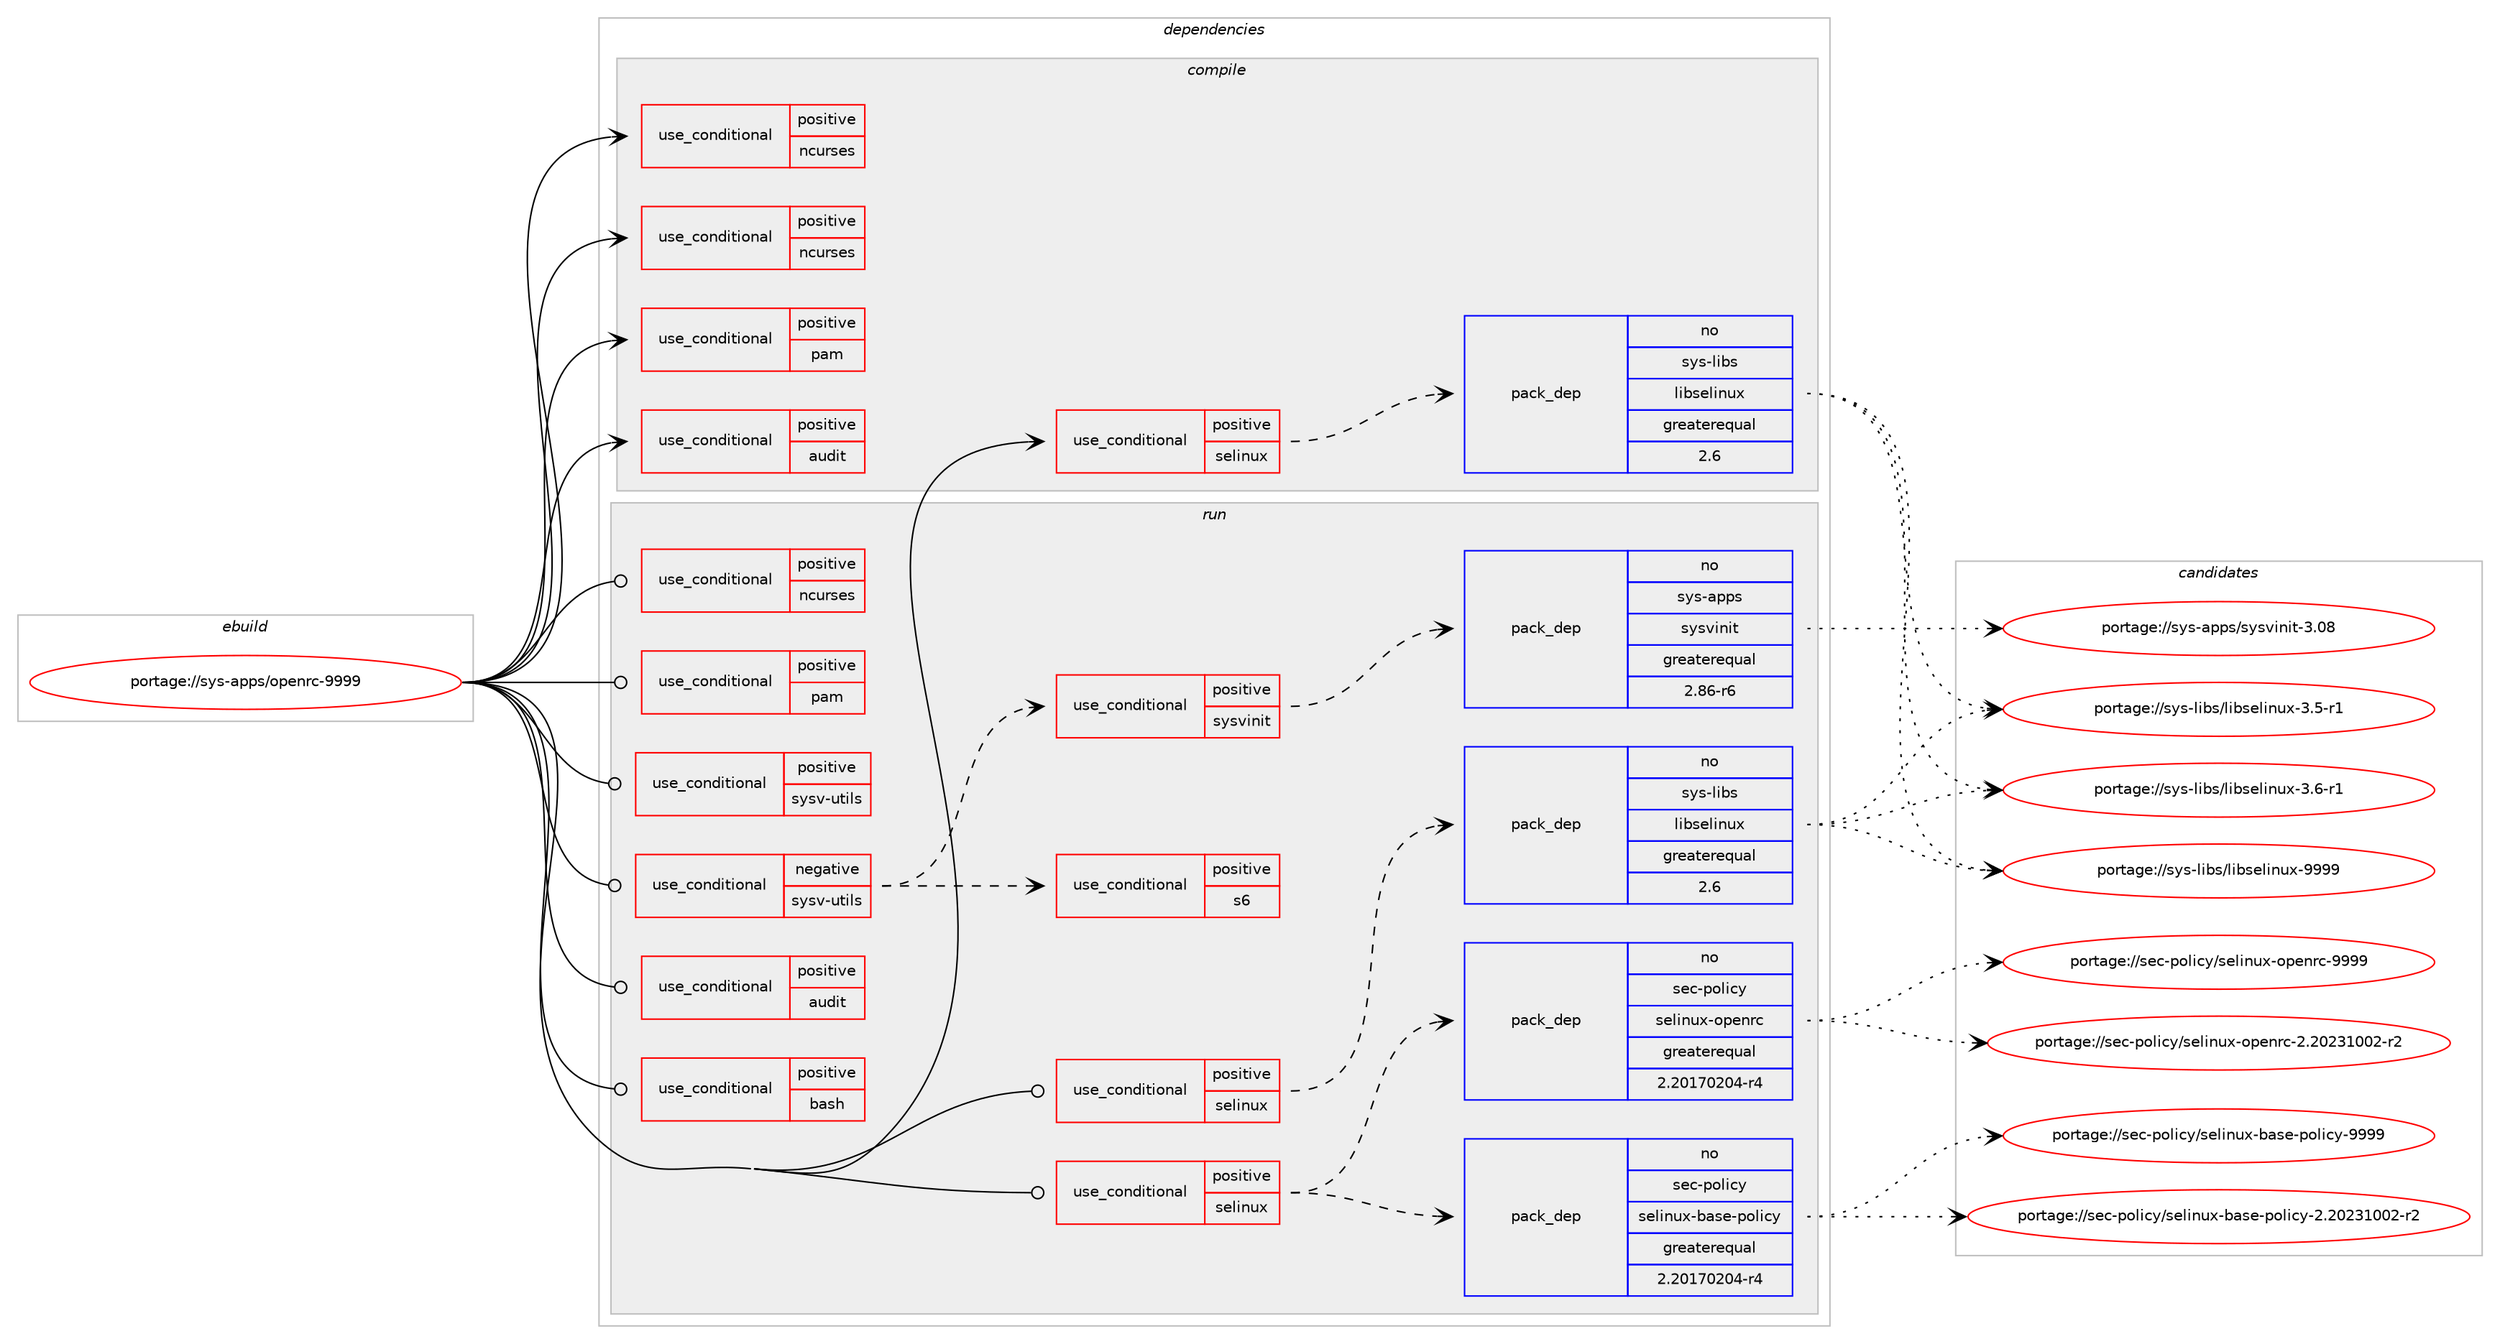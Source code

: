 digraph prolog {

# *************
# Graph options
# *************

newrank=true;
concentrate=true;
compound=true;
graph [rankdir=LR,fontname=Helvetica,fontsize=10,ranksep=1.5];#, ranksep=2.5, nodesep=0.2];
edge  [arrowhead=vee];
node  [fontname=Helvetica,fontsize=10];

# **********
# The ebuild
# **********

subgraph cluster_leftcol {
color=gray;
rank=same;
label=<<i>ebuild</i>>;
id [label="portage://sys-apps/openrc-9999", color=red, width=4, href="../sys-apps/openrc-9999.svg"];
}

# ****************
# The dependencies
# ****************

subgraph cluster_midcol {
color=gray;
label=<<i>dependencies</i>>;
subgraph cluster_compile {
fillcolor="#eeeeee";
style=filled;
label=<<i>compile</i>>;
subgraph cond10950 {
dependency15689 [label=<<TABLE BORDER="0" CELLBORDER="1" CELLSPACING="0" CELLPADDING="4"><TR><TD ROWSPAN="3" CELLPADDING="10">use_conditional</TD></TR><TR><TD>positive</TD></TR><TR><TD>audit</TD></TR></TABLE>>, shape=none, color=red];
# *** BEGIN UNKNOWN DEPENDENCY TYPE (TODO) ***
# dependency15689 -> package_dependency(portage://sys-apps/openrc-9999,install,no,sys-process,audit,none,[,,],[],[])
# *** END UNKNOWN DEPENDENCY TYPE (TODO) ***

}
id:e -> dependency15689:w [weight=20,style="solid",arrowhead="vee"];
subgraph cond10951 {
dependency15690 [label=<<TABLE BORDER="0" CELLBORDER="1" CELLSPACING="0" CELLPADDING="4"><TR><TD ROWSPAN="3" CELLPADDING="10">use_conditional</TD></TR><TR><TD>positive</TD></TR><TR><TD>ncurses</TD></TR></TABLE>>, shape=none, color=red];
# *** BEGIN UNKNOWN DEPENDENCY TYPE (TODO) ***
# dependency15690 -> package_dependency(portage://sys-apps/openrc-9999,install,no,sys-libs,ncurses,none,[,,],[slot(0),equal],[])
# *** END UNKNOWN DEPENDENCY TYPE (TODO) ***

}
id:e -> dependency15690:w [weight=20,style="solid",arrowhead="vee"];
subgraph cond10952 {
dependency15691 [label=<<TABLE BORDER="0" CELLBORDER="1" CELLSPACING="0" CELLPADDING="4"><TR><TD ROWSPAN="3" CELLPADDING="10">use_conditional</TD></TR><TR><TD>positive</TD></TR><TR><TD>ncurses</TD></TR></TABLE>>, shape=none, color=red];
# *** BEGIN UNKNOWN DEPENDENCY TYPE (TODO) ***
# dependency15691 -> package_dependency(portage://sys-apps/openrc-9999,install,no,virtual,pkgconfig,none,[,,],[],[])
# *** END UNKNOWN DEPENDENCY TYPE (TODO) ***

}
id:e -> dependency15691:w [weight=20,style="solid",arrowhead="vee"];
subgraph cond10953 {
dependency15692 [label=<<TABLE BORDER="0" CELLBORDER="1" CELLSPACING="0" CELLPADDING="4"><TR><TD ROWSPAN="3" CELLPADDING="10">use_conditional</TD></TR><TR><TD>positive</TD></TR><TR><TD>pam</TD></TR></TABLE>>, shape=none, color=red];
# *** BEGIN UNKNOWN DEPENDENCY TYPE (TODO) ***
# dependency15692 -> package_dependency(portage://sys-apps/openrc-9999,install,no,sys-libs,pam,none,[,,],[],[])
# *** END UNKNOWN DEPENDENCY TYPE (TODO) ***

}
id:e -> dependency15692:w [weight=20,style="solid",arrowhead="vee"];
subgraph cond10954 {
dependency15693 [label=<<TABLE BORDER="0" CELLBORDER="1" CELLSPACING="0" CELLPADDING="4"><TR><TD ROWSPAN="3" CELLPADDING="10">use_conditional</TD></TR><TR><TD>positive</TD></TR><TR><TD>selinux</TD></TR></TABLE>>, shape=none, color=red];
# *** BEGIN UNKNOWN DEPENDENCY TYPE (TODO) ***
# dependency15693 -> package_dependency(portage://sys-apps/openrc-9999,install,no,sys-apps,policycoreutils,none,[,,],[],[])
# *** END UNKNOWN DEPENDENCY TYPE (TODO) ***

subgraph pack4588 {
dependency15694 [label=<<TABLE BORDER="0" CELLBORDER="1" CELLSPACING="0" CELLPADDING="4" WIDTH="220"><TR><TD ROWSPAN="6" CELLPADDING="30">pack_dep</TD></TR><TR><TD WIDTH="110">no</TD></TR><TR><TD>sys-libs</TD></TR><TR><TD>libselinux</TD></TR><TR><TD>greaterequal</TD></TR><TR><TD>2.6</TD></TR></TABLE>>, shape=none, color=blue];
}
dependency15693:e -> dependency15694:w [weight=20,style="dashed",arrowhead="vee"];
}
id:e -> dependency15693:w [weight=20,style="solid",arrowhead="vee"];
# *** BEGIN UNKNOWN DEPENDENCY TYPE (TODO) ***
# id -> package_dependency(portage://sys-apps/openrc-9999,install,no,sys-process,psmisc,none,[,,],[],[])
# *** END UNKNOWN DEPENDENCY TYPE (TODO) ***

# *** BEGIN UNKNOWN DEPENDENCY TYPE (TODO) ***
# id -> package_dependency(portage://sys-apps/openrc-9999,install,no,virtual,os-headers,none,[,,],[],[])
# *** END UNKNOWN DEPENDENCY TYPE (TODO) ***

}
subgraph cluster_compileandrun {
fillcolor="#eeeeee";
style=filled;
label=<<i>compile and run</i>>;
}
subgraph cluster_run {
fillcolor="#eeeeee";
style=filled;
label=<<i>run</i>>;
subgraph cond10955 {
dependency15695 [label=<<TABLE BORDER="0" CELLBORDER="1" CELLSPACING="0" CELLPADDING="4"><TR><TD ROWSPAN="3" CELLPADDING="10">use_conditional</TD></TR><TR><TD>negative</TD></TR><TR><TD>sysv-utils</TD></TR></TABLE>>, shape=none, color=red];
subgraph cond10956 {
dependency15696 [label=<<TABLE BORDER="0" CELLBORDER="1" CELLSPACING="0" CELLPADDING="4"><TR><TD ROWSPAN="3" CELLPADDING="10">use_conditional</TD></TR><TR><TD>positive</TD></TR><TR><TD>sysvinit</TD></TR></TABLE>>, shape=none, color=red];
subgraph pack4589 {
dependency15697 [label=<<TABLE BORDER="0" CELLBORDER="1" CELLSPACING="0" CELLPADDING="4" WIDTH="220"><TR><TD ROWSPAN="6" CELLPADDING="30">pack_dep</TD></TR><TR><TD WIDTH="110">no</TD></TR><TR><TD>sys-apps</TD></TR><TR><TD>sysvinit</TD></TR><TR><TD>greaterequal</TD></TR><TR><TD>2.86-r6</TD></TR></TABLE>>, shape=none, color=blue];
}
dependency15696:e -> dependency15697:w [weight=20,style="dashed",arrowhead="vee"];
}
dependency15695:e -> dependency15696:w [weight=20,style="dashed",arrowhead="vee"];
subgraph cond10957 {
dependency15698 [label=<<TABLE BORDER="0" CELLBORDER="1" CELLSPACING="0" CELLPADDING="4"><TR><TD ROWSPAN="3" CELLPADDING="10">use_conditional</TD></TR><TR><TD>positive</TD></TR><TR><TD>s6</TD></TR></TABLE>>, shape=none, color=red];
# *** BEGIN UNKNOWN DEPENDENCY TYPE (TODO) ***
# dependency15698 -> package_dependency(portage://sys-apps/openrc-9999,run,no,sys-apps,s6-linux-init,none,[,,],[],[use(enable(sysv-utils),negative)])
# *** END UNKNOWN DEPENDENCY TYPE (TODO) ***

}
dependency15695:e -> dependency15698:w [weight=20,style="dashed",arrowhead="vee"];
}
id:e -> dependency15695:w [weight=20,style="solid",arrowhead="odot"];
subgraph cond10958 {
dependency15699 [label=<<TABLE BORDER="0" CELLBORDER="1" CELLSPACING="0" CELLPADDING="4"><TR><TD ROWSPAN="3" CELLPADDING="10">use_conditional</TD></TR><TR><TD>positive</TD></TR><TR><TD>audit</TD></TR></TABLE>>, shape=none, color=red];
# *** BEGIN UNKNOWN DEPENDENCY TYPE (TODO) ***
# dependency15699 -> package_dependency(portage://sys-apps/openrc-9999,run,no,sys-process,audit,none,[,,],[],[])
# *** END UNKNOWN DEPENDENCY TYPE (TODO) ***

}
id:e -> dependency15699:w [weight=20,style="solid",arrowhead="odot"];
subgraph cond10959 {
dependency15700 [label=<<TABLE BORDER="0" CELLBORDER="1" CELLSPACING="0" CELLPADDING="4"><TR><TD ROWSPAN="3" CELLPADDING="10">use_conditional</TD></TR><TR><TD>positive</TD></TR><TR><TD>bash</TD></TR></TABLE>>, shape=none, color=red];
# *** BEGIN UNKNOWN DEPENDENCY TYPE (TODO) ***
# dependency15700 -> package_dependency(portage://sys-apps/openrc-9999,run,no,app-shells,bash,none,[,,],[],[])
# *** END UNKNOWN DEPENDENCY TYPE (TODO) ***

}
id:e -> dependency15700:w [weight=20,style="solid",arrowhead="odot"];
subgraph cond10960 {
dependency15701 [label=<<TABLE BORDER="0" CELLBORDER="1" CELLSPACING="0" CELLPADDING="4"><TR><TD ROWSPAN="3" CELLPADDING="10">use_conditional</TD></TR><TR><TD>positive</TD></TR><TR><TD>ncurses</TD></TR></TABLE>>, shape=none, color=red];
# *** BEGIN UNKNOWN DEPENDENCY TYPE (TODO) ***
# dependency15701 -> package_dependency(portage://sys-apps/openrc-9999,run,no,sys-libs,ncurses,none,[,,],[slot(0),equal],[])
# *** END UNKNOWN DEPENDENCY TYPE (TODO) ***

}
id:e -> dependency15701:w [weight=20,style="solid",arrowhead="odot"];
subgraph cond10961 {
dependency15702 [label=<<TABLE BORDER="0" CELLBORDER="1" CELLSPACING="0" CELLPADDING="4"><TR><TD ROWSPAN="3" CELLPADDING="10">use_conditional</TD></TR><TR><TD>positive</TD></TR><TR><TD>pam</TD></TR></TABLE>>, shape=none, color=red];
# *** BEGIN UNKNOWN DEPENDENCY TYPE (TODO) ***
# dependency15702 -> package_dependency(portage://sys-apps/openrc-9999,run,no,sys-libs,pam,none,[,,],[],[])
# *** END UNKNOWN DEPENDENCY TYPE (TODO) ***

}
id:e -> dependency15702:w [weight=20,style="solid",arrowhead="odot"];
subgraph cond10962 {
dependency15703 [label=<<TABLE BORDER="0" CELLBORDER="1" CELLSPACING="0" CELLPADDING="4"><TR><TD ROWSPAN="3" CELLPADDING="10">use_conditional</TD></TR><TR><TD>positive</TD></TR><TR><TD>selinux</TD></TR></TABLE>>, shape=none, color=red];
subgraph pack4590 {
dependency15704 [label=<<TABLE BORDER="0" CELLBORDER="1" CELLSPACING="0" CELLPADDING="4" WIDTH="220"><TR><TD ROWSPAN="6" CELLPADDING="30">pack_dep</TD></TR><TR><TD WIDTH="110">no</TD></TR><TR><TD>sec-policy</TD></TR><TR><TD>selinux-base-policy</TD></TR><TR><TD>greaterequal</TD></TR><TR><TD>2.20170204-r4</TD></TR></TABLE>>, shape=none, color=blue];
}
dependency15703:e -> dependency15704:w [weight=20,style="dashed",arrowhead="vee"];
subgraph pack4591 {
dependency15705 [label=<<TABLE BORDER="0" CELLBORDER="1" CELLSPACING="0" CELLPADDING="4" WIDTH="220"><TR><TD ROWSPAN="6" CELLPADDING="30">pack_dep</TD></TR><TR><TD WIDTH="110">no</TD></TR><TR><TD>sec-policy</TD></TR><TR><TD>selinux-openrc</TD></TR><TR><TD>greaterequal</TD></TR><TR><TD>2.20170204-r4</TD></TR></TABLE>>, shape=none, color=blue];
}
dependency15703:e -> dependency15705:w [weight=20,style="dashed",arrowhead="vee"];
}
id:e -> dependency15703:w [weight=20,style="solid",arrowhead="odot"];
subgraph cond10963 {
dependency15706 [label=<<TABLE BORDER="0" CELLBORDER="1" CELLSPACING="0" CELLPADDING="4"><TR><TD ROWSPAN="3" CELLPADDING="10">use_conditional</TD></TR><TR><TD>positive</TD></TR><TR><TD>selinux</TD></TR></TABLE>>, shape=none, color=red];
# *** BEGIN UNKNOWN DEPENDENCY TYPE (TODO) ***
# dependency15706 -> package_dependency(portage://sys-apps/openrc-9999,run,no,sys-apps,policycoreutils,none,[,,],[],[])
# *** END UNKNOWN DEPENDENCY TYPE (TODO) ***

subgraph pack4592 {
dependency15707 [label=<<TABLE BORDER="0" CELLBORDER="1" CELLSPACING="0" CELLPADDING="4" WIDTH="220"><TR><TD ROWSPAN="6" CELLPADDING="30">pack_dep</TD></TR><TR><TD WIDTH="110">no</TD></TR><TR><TD>sys-libs</TD></TR><TR><TD>libselinux</TD></TR><TR><TD>greaterequal</TD></TR><TR><TD>2.6</TD></TR></TABLE>>, shape=none, color=blue];
}
dependency15706:e -> dependency15707:w [weight=20,style="dashed",arrowhead="vee"];
}
id:e -> dependency15706:w [weight=20,style="solid",arrowhead="odot"];
subgraph cond10964 {
dependency15708 [label=<<TABLE BORDER="0" CELLBORDER="1" CELLSPACING="0" CELLPADDING="4"><TR><TD ROWSPAN="3" CELLPADDING="10">use_conditional</TD></TR><TR><TD>positive</TD></TR><TR><TD>sysv-utils</TD></TR></TABLE>>, shape=none, color=red];
# *** BEGIN UNKNOWN DEPENDENCY TYPE (TODO) ***
# dependency15708 -> package_dependency(portage://sys-apps/openrc-9999,run,weak,sys-apps,systemd,none,[,,],[],[use(enable(sysv-utils),negative)])
# *** END UNKNOWN DEPENDENCY TYPE (TODO) ***

# *** BEGIN UNKNOWN DEPENDENCY TYPE (TODO) ***
# dependency15708 -> package_dependency(portage://sys-apps/openrc-9999,run,weak,sys-apps,sysvinit,none,[,,],[],[])
# *** END UNKNOWN DEPENDENCY TYPE (TODO) ***

}
id:e -> dependency15708:w [weight=20,style="solid",arrowhead="odot"];
# *** BEGIN UNKNOWN DEPENDENCY TYPE (TODO) ***
# id -> package_dependency(portage://sys-apps/openrc-9999,run,no,sys-process,psmisc,none,[,,],[],[])
# *** END UNKNOWN DEPENDENCY TYPE (TODO) ***

# *** BEGIN UNKNOWN DEPENDENCY TYPE (TODO) ***
# id -> package_dependency(portage://sys-apps/openrc-9999,run,no,virtual,tmpfiles,none,[,,],[],[])
# *** END UNKNOWN DEPENDENCY TYPE (TODO) ***

}
}

# **************
# The candidates
# **************

subgraph cluster_choices {
rank=same;
color=gray;
label=<<i>candidates</i>>;

subgraph choice4588 {
color=black;
nodesep=1;
choice11512111545108105981154710810598115101108105110117120455146534511449 [label="portage://sys-libs/libselinux-3.5-r1", color=red, width=4,href="../sys-libs/libselinux-3.5-r1.svg"];
choice11512111545108105981154710810598115101108105110117120455146544511449 [label="portage://sys-libs/libselinux-3.6-r1", color=red, width=4,href="../sys-libs/libselinux-3.6-r1.svg"];
choice115121115451081059811547108105981151011081051101171204557575757 [label="portage://sys-libs/libselinux-9999", color=red, width=4,href="../sys-libs/libselinux-9999.svg"];
dependency15694:e -> choice11512111545108105981154710810598115101108105110117120455146534511449:w [style=dotted,weight="100"];
dependency15694:e -> choice11512111545108105981154710810598115101108105110117120455146544511449:w [style=dotted,weight="100"];
dependency15694:e -> choice115121115451081059811547108105981151011081051101171204557575757:w [style=dotted,weight="100"];
}
subgraph choice4589 {
color=black;
nodesep=1;
choice1151211154597112112115471151211151181051101051164551464856 [label="portage://sys-apps/sysvinit-3.08", color=red, width=4,href="../sys-apps/sysvinit-3.08.svg"];
dependency15697:e -> choice1151211154597112112115471151211151181051101051164551464856:w [style=dotted,weight="100"];
}
subgraph choice4590 {
color=black;
nodesep=1;
choice11510199451121111081059912147115101108105110117120459897115101451121111081059912145504650485051494848504511450 [label="portage://sec-policy/selinux-base-policy-2.20231002-r2", color=red, width=4,href="../sec-policy/selinux-base-policy-2.20231002-r2.svg"];
choice1151019945112111108105991214711510110810511011712045989711510145112111108105991214557575757 [label="portage://sec-policy/selinux-base-policy-9999", color=red, width=4,href="../sec-policy/selinux-base-policy-9999.svg"];
dependency15704:e -> choice11510199451121111081059912147115101108105110117120459897115101451121111081059912145504650485051494848504511450:w [style=dotted,weight="100"];
dependency15704:e -> choice1151019945112111108105991214711510110810511011712045989711510145112111108105991214557575757:w [style=dotted,weight="100"];
}
subgraph choice4591 {
color=black;
nodesep=1;
choice11510199451121111081059912147115101108105110117120451111121011101149945504650485051494848504511450 [label="portage://sec-policy/selinux-openrc-2.20231002-r2", color=red, width=4,href="../sec-policy/selinux-openrc-2.20231002-r2.svg"];
choice1151019945112111108105991214711510110810511011712045111112101110114994557575757 [label="portage://sec-policy/selinux-openrc-9999", color=red, width=4,href="../sec-policy/selinux-openrc-9999.svg"];
dependency15705:e -> choice11510199451121111081059912147115101108105110117120451111121011101149945504650485051494848504511450:w [style=dotted,weight="100"];
dependency15705:e -> choice1151019945112111108105991214711510110810511011712045111112101110114994557575757:w [style=dotted,weight="100"];
}
subgraph choice4592 {
color=black;
nodesep=1;
choice11512111545108105981154710810598115101108105110117120455146534511449 [label="portage://sys-libs/libselinux-3.5-r1", color=red, width=4,href="../sys-libs/libselinux-3.5-r1.svg"];
choice11512111545108105981154710810598115101108105110117120455146544511449 [label="portage://sys-libs/libselinux-3.6-r1", color=red, width=4,href="../sys-libs/libselinux-3.6-r1.svg"];
choice115121115451081059811547108105981151011081051101171204557575757 [label="portage://sys-libs/libselinux-9999", color=red, width=4,href="../sys-libs/libselinux-9999.svg"];
dependency15707:e -> choice11512111545108105981154710810598115101108105110117120455146534511449:w [style=dotted,weight="100"];
dependency15707:e -> choice11512111545108105981154710810598115101108105110117120455146544511449:w [style=dotted,weight="100"];
dependency15707:e -> choice115121115451081059811547108105981151011081051101171204557575757:w [style=dotted,weight="100"];
}
}

}
